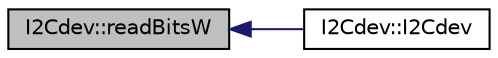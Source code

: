 digraph "I2Cdev::readBitsW"
{
  edge [fontname="Helvetica",fontsize="10",labelfontname="Helvetica",labelfontsize="10"];
  node [fontname="Helvetica",fontsize="10",shape=record];
  rankdir="LR";
  Node113 [label="I2Cdev::readBitsW",height=0.2,width=0.4,color="black", fillcolor="grey75", style="filled", fontcolor="black"];
  Node113 -> Node114 [dir="back",color="midnightblue",fontsize="10",style="solid",fontname="Helvetica"];
  Node114 [label="I2Cdev::I2Cdev",height=0.2,width=0.4,color="black", fillcolor="white", style="filled",URL="$class_i2_cdev.html#a2f70586510cbda5c5267a10b4ca220b9"];
}
